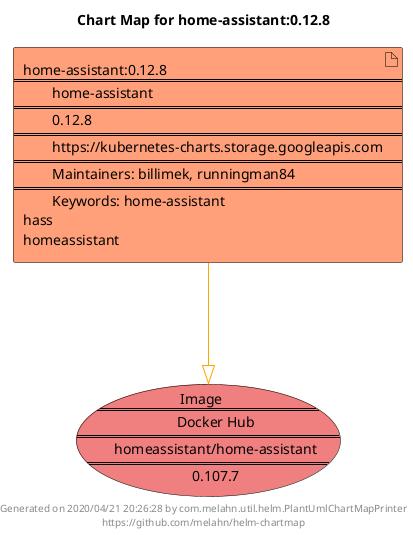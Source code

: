 @startuml
skinparam linetype ortho
skinparam backgroundColor white
skinparam usecaseBorderColor black
skinparam usecaseArrowColor LightSlateGray
skinparam artifactBorderColor black
skinparam artifactArrowColor LightSlateGray

title Chart Map for home-assistant:0.12.8

'There is one referenced Helm Chart
artifact "home-assistant:0.12.8\n====\n\thome-assistant\n====\n\t0.12.8\n====\n\thttps://kubernetes-charts.storage.googleapis.com\n====\n\tMaintainers: billimek, runningman84\n====\n\tKeywords: home-assistant\nhass\nhomeassistant" as home_assistant_0_12_8 #LightSalmon

'There is one referenced Docker Image
usecase "Image\n====\n\tDocker Hub\n====\n\thomeassistant/home-assistant\n====\n\t0.107.7" as homeassistant_home_assistant_0_107_7 #LightCoral

'Chart Dependencies
home_assistant_0_12_8--[#orange]-|>homeassistant_home_assistant_0_107_7

center footer Generated on 2020/04/21 20:26:28 by com.melahn.util.helm.PlantUmlChartMapPrinter\nhttps://github.com/melahn/helm-chartmap
@enduml
